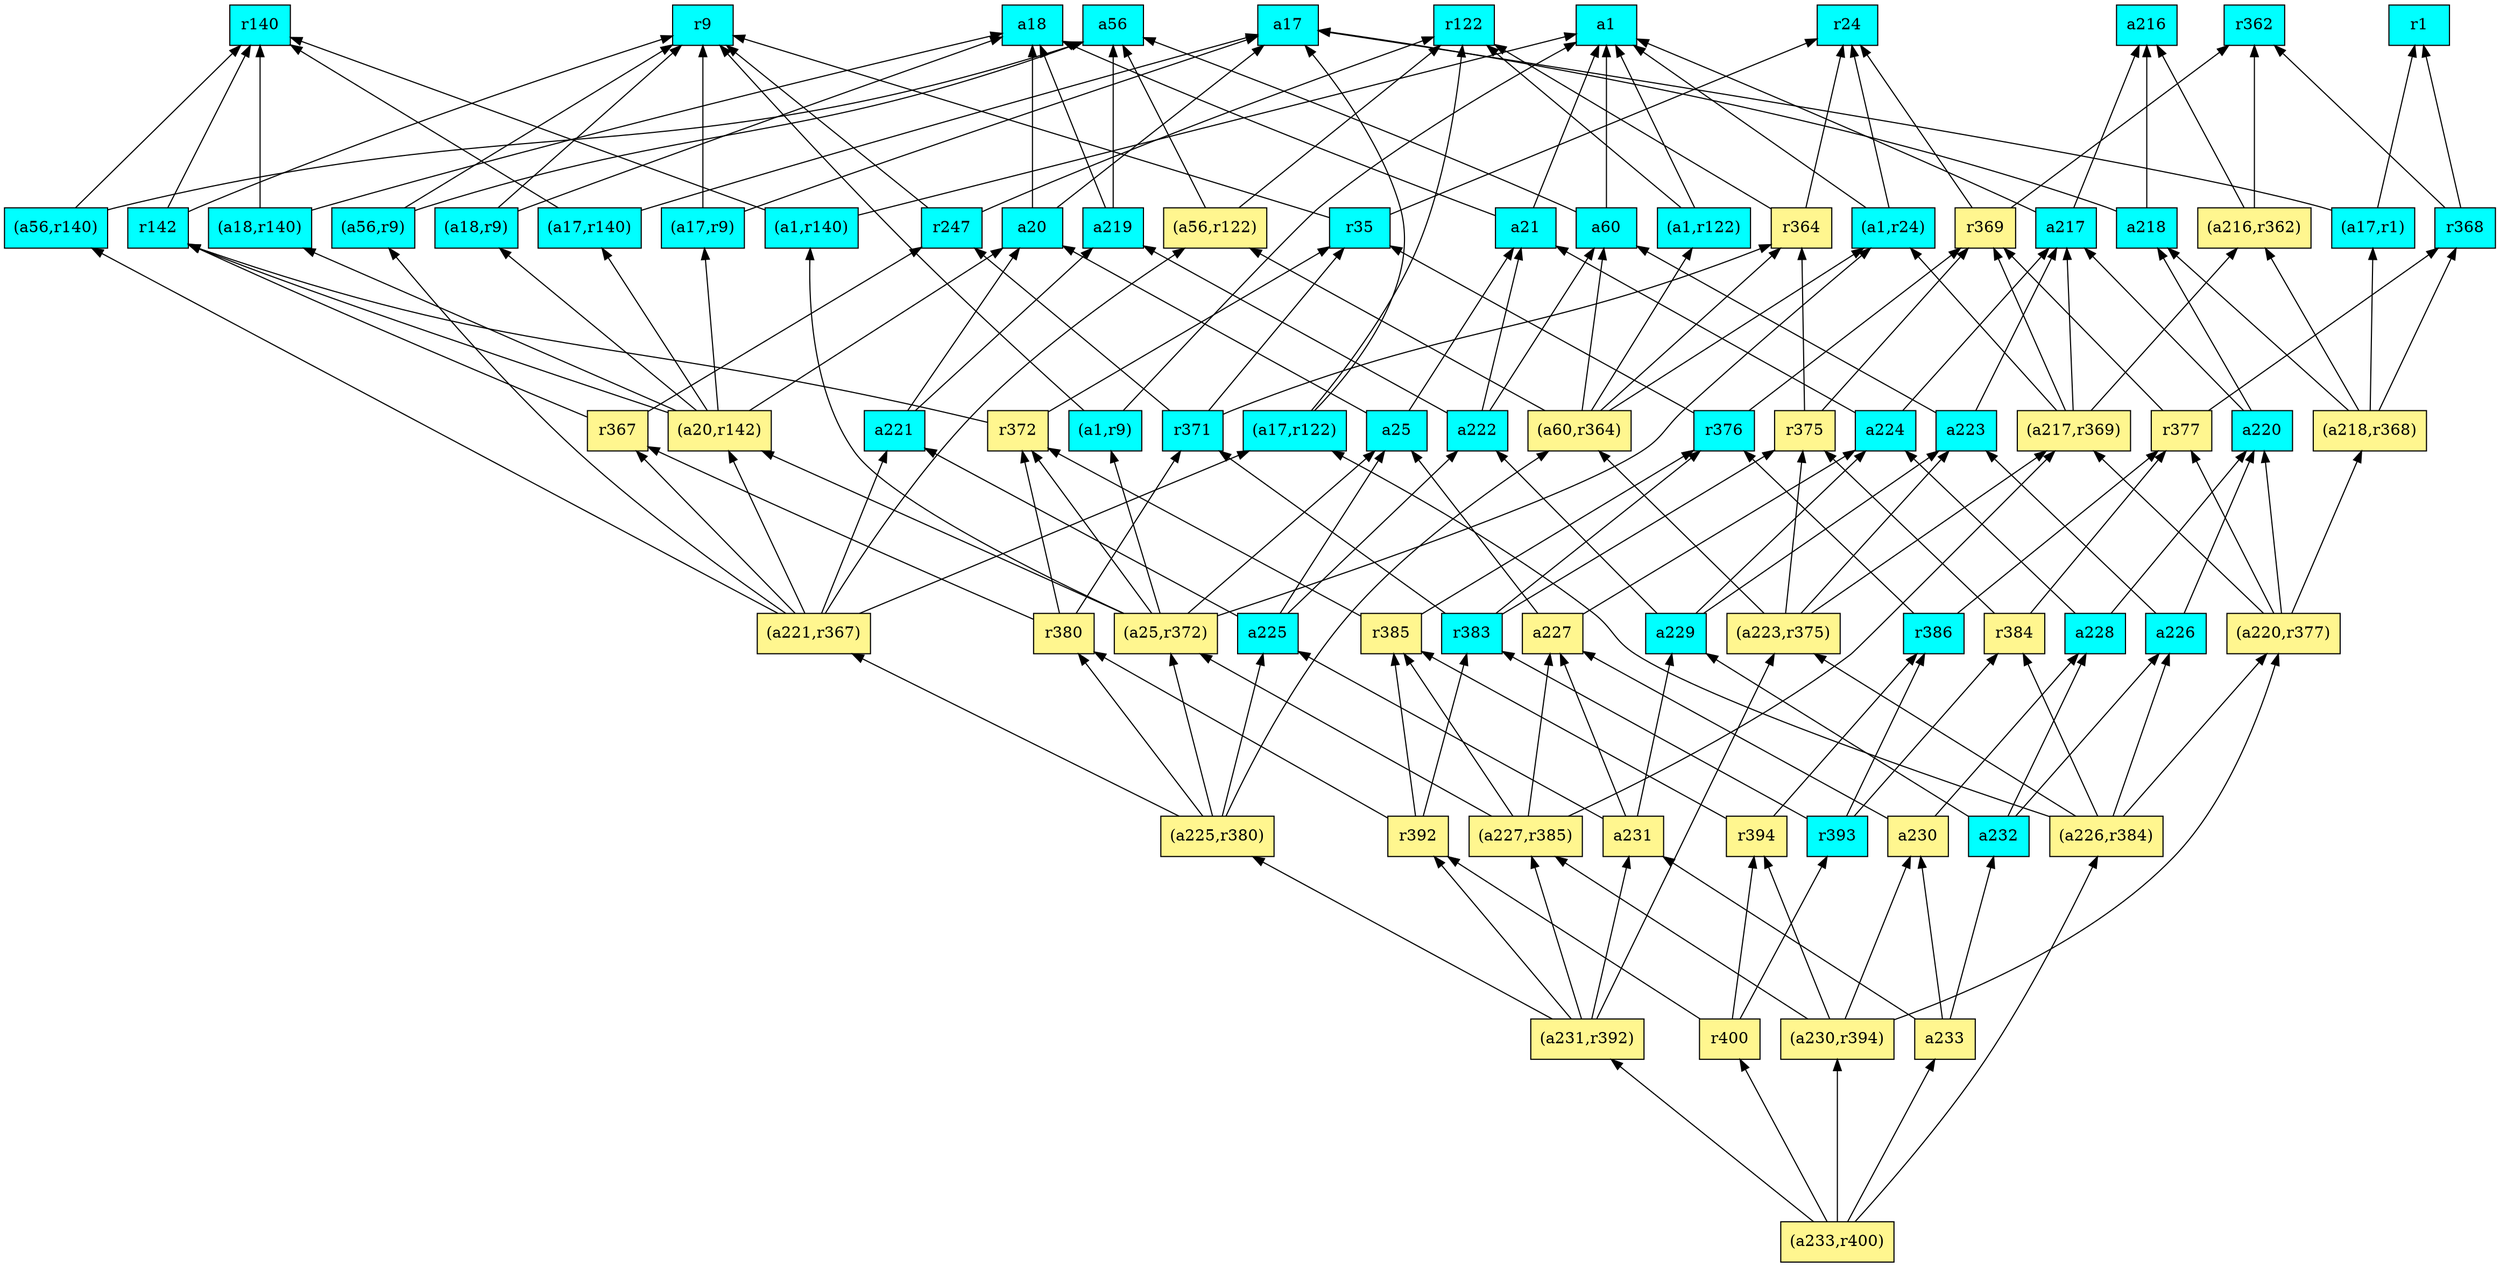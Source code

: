 digraph G {
rankdir=BT;ranksep="2.0";
"(a1,r9)" [shape=record,fillcolor=cyan,style=filled,label="{(a1,r9)}"];
"r400" [shape=record,fillcolor=khaki1,style=filled,label="{r400}"];
"r364" [shape=record,fillcolor=khaki1,style=filled,label="{r364}"];
"r371" [shape=record,fillcolor=cyan,style=filled,label="{r371}"];
"(a217,r369)" [shape=record,fillcolor=khaki1,style=filled,label="{(a217,r369)}"];
"r392" [shape=record,fillcolor=khaki1,style=filled,label="{r392}"];
"a227" [shape=record,fillcolor=khaki1,style=filled,label="{a227}"];
"(a221,r367)" [shape=record,fillcolor=khaki1,style=filled,label="{(a221,r367)}"];
"r375" [shape=record,fillcolor=khaki1,style=filled,label="{r375}"];
"a218" [shape=record,fillcolor=cyan,style=filled,label="{a218}"];
"a220" [shape=record,fillcolor=cyan,style=filled,label="{a220}"];
"(a233,r400)" [shape=record,fillcolor=khaki1,style=filled,label="{(a233,r400)}"];
"a229" [shape=record,fillcolor=cyan,style=filled,label="{a229}"];
"r394" [shape=record,fillcolor=khaki1,style=filled,label="{r394}"];
"r377" [shape=record,fillcolor=khaki1,style=filled,label="{r377}"];
"r24" [shape=record,fillcolor=cyan,style=filled,label="{r24}"];
"a20" [shape=record,fillcolor=cyan,style=filled,label="{a20}"];
"(a56,r9)" [shape=record,fillcolor=cyan,style=filled,label="{(a56,r9)}"];
"r372" [shape=record,fillcolor=khaki1,style=filled,label="{r372}"];
"(a1,r122)" [shape=record,fillcolor=cyan,style=filled,label="{(a1,r122)}"];
"r386" [shape=record,fillcolor=cyan,style=filled,label="{r386}"];
"a228" [shape=record,fillcolor=cyan,style=filled,label="{a228}"];
"a232" [shape=record,fillcolor=cyan,style=filled,label="{a232}"];
"(a220,r377)" [shape=record,fillcolor=khaki1,style=filled,label="{(a220,r377)}"];
"r142" [shape=record,fillcolor=cyan,style=filled,label="{r142}"];
"(a1,r140)" [shape=record,fillcolor=cyan,style=filled,label="{(a1,r140)}"];
"r369" [shape=record,fillcolor=khaki1,style=filled,label="{r369}"];
"a226" [shape=record,fillcolor=cyan,style=filled,label="{a226}"];
"r367" [shape=record,fillcolor=khaki1,style=filled,label="{r367}"];
"a17" [shape=record,fillcolor=cyan,style=filled,label="{a17}"];
"r368" [shape=record,fillcolor=cyan,style=filled,label="{r368}"];
"a25" [shape=record,fillcolor=cyan,style=filled,label="{a25}"];
"a225" [shape=record,fillcolor=cyan,style=filled,label="{a225}"];
"a231" [shape=record,fillcolor=khaki1,style=filled,label="{a231}"];
"r362" [shape=record,fillcolor=cyan,style=filled,label="{r362}"];
"(a1,r24)" [shape=record,fillcolor=cyan,style=filled,label="{(a1,r24)}"];
"(a17,r9)" [shape=record,fillcolor=cyan,style=filled,label="{(a17,r9)}"];
"(a56,r140)" [shape=record,fillcolor=cyan,style=filled,label="{(a56,r140)}"];
"(a223,r375)" [shape=record,fillcolor=khaki1,style=filled,label="{(a223,r375)}"];
"a230" [shape=record,fillcolor=khaki1,style=filled,label="{a230}"];
"(a18,r9)" [shape=record,fillcolor=cyan,style=filled,label="{(a18,r9)}"];
"(a17,r140)" [shape=record,fillcolor=cyan,style=filled,label="{(a17,r140)}"];
"(a56,r122)" [shape=record,fillcolor=khaki1,style=filled,label="{(a56,r122)}"];
"(a25,r372)" [shape=record,fillcolor=khaki1,style=filled,label="{(a25,r372)}"];
"a216" [shape=record,fillcolor=cyan,style=filled,label="{a216}"];
"a221" [shape=record,fillcolor=cyan,style=filled,label="{a221}"];
"a223" [shape=record,fillcolor=cyan,style=filled,label="{a223}"];
"(a226,r384)" [shape=record,fillcolor=khaki1,style=filled,label="{(a226,r384)}"];
"r385" [shape=record,fillcolor=khaki1,style=filled,label="{r385}"];
"a219" [shape=record,fillcolor=cyan,style=filled,label="{a219}"];
"r9" [shape=record,fillcolor=cyan,style=filled,label="{r9}"];
"a21" [shape=record,fillcolor=cyan,style=filled,label="{a21}"];
"(a20,r142)" [shape=record,fillcolor=khaki1,style=filled,label="{(a20,r142)}"];
"a224" [shape=record,fillcolor=cyan,style=filled,label="{a224}"];
"a233" [shape=record,fillcolor=khaki1,style=filled,label="{a233}"];
"(a17,r1)" [shape=record,fillcolor=cyan,style=filled,label="{(a17,r1)}"];
"(a218,r368)" [shape=record,fillcolor=khaki1,style=filled,label="{(a218,r368)}"];
"r384" [shape=record,fillcolor=khaki1,style=filled,label="{r384}"];
"r376" [shape=record,fillcolor=cyan,style=filled,label="{r376}"];
"r122" [shape=record,fillcolor=cyan,style=filled,label="{r122}"];
"r35" [shape=record,fillcolor=cyan,style=filled,label="{r35}"];
"a217" [shape=record,fillcolor=cyan,style=filled,label="{a217}"];
"(a230,r394)" [shape=record,fillcolor=khaki1,style=filled,label="{(a230,r394)}"];
"r383" [shape=record,fillcolor=cyan,style=filled,label="{r383}"];
"(a225,r380)" [shape=record,fillcolor=khaki1,style=filled,label="{(a225,r380)}"];
"(a17,r122)" [shape=record,fillcolor=cyan,style=filled,label="{(a17,r122)}"];
"r380" [shape=record,fillcolor=khaki1,style=filled,label="{r380}"];
"(a60,r364)" [shape=record,fillcolor=khaki1,style=filled,label="{(a60,r364)}"];
"a56" [shape=record,fillcolor=cyan,style=filled,label="{a56}"];
"r247" [shape=record,fillcolor=cyan,style=filled,label="{r247}"];
"a18" [shape=record,fillcolor=cyan,style=filled,label="{a18}"];
"r393" [shape=record,fillcolor=cyan,style=filled,label="{r393}"];
"(a216,r362)" [shape=record,fillcolor=khaki1,style=filled,label="{(a216,r362)}"];
"a1" [shape=record,fillcolor=cyan,style=filled,label="{a1}"];
"(a231,r392)" [shape=record,fillcolor=khaki1,style=filled,label="{(a231,r392)}"];
"r140" [shape=record,fillcolor=cyan,style=filled,label="{r140}"];
"a222" [shape=record,fillcolor=cyan,style=filled,label="{a222}"];
"a60" [shape=record,fillcolor=cyan,style=filled,label="{a60}"];
"(a18,r140)" [shape=record,fillcolor=cyan,style=filled,label="{(a18,r140)}"];
"r1" [shape=record,fillcolor=cyan,style=filled,label="{r1}"];
"(a227,r385)" [shape=record,fillcolor=khaki1,style=filled,label="{(a227,r385)}"];
"(a1,r9)" -> "r9"
"(a1,r9)" -> "a1"
"r400" -> "r392"
"r400" -> "r394"
"r400" -> "r393"
"r364" -> "r122"
"r364" -> "r24"
"r371" -> "r364"
"r371" -> "r35"
"r371" -> "r247"
"(a217,r369)" -> "r369"
"(a217,r369)" -> "a217"
"(a217,r369)" -> "(a1,r24)"
"(a217,r369)" -> "(a216,r362)"
"r392" -> "r380"
"r392" -> "r385"
"r392" -> "r383"
"a227" -> "a25"
"a227" -> "a224"
"(a221,r367)" -> "(a17,r122)"
"(a221,r367)" -> "(a56,r140)"
"(a221,r367)" -> "(a56,r122)"
"(a221,r367)" -> "a221"
"(a221,r367)" -> "r367"
"(a221,r367)" -> "(a56,r9)"
"(a221,r367)" -> "(a20,r142)"
"r375" -> "r364"
"r375" -> "r369"
"a218" -> "a216"
"a218" -> "a17"
"a220" -> "a217"
"a220" -> "a218"
"(a233,r400)" -> "r400"
"(a233,r400)" -> "(a226,r384)"
"(a233,r400)" -> "a233"
"(a233,r400)" -> "(a230,r394)"
"(a233,r400)" -> "(a231,r392)"
"a229" -> "a222"
"a229" -> "a224"
"a229" -> "a223"
"r394" -> "r385"
"r394" -> "r386"
"r377" -> "r369"
"r377" -> "r368"
"a20" -> "a18"
"a20" -> "a17"
"(a56,r9)" -> "r9"
"(a56,r9)" -> "a56"
"r372" -> "r142"
"r372" -> "r35"
"(a1,r122)" -> "a1"
"(a1,r122)" -> "r122"
"r386" -> "r376"
"r386" -> "r377"
"a228" -> "a220"
"a228" -> "a224"
"a232" -> "a226"
"a232" -> "a229"
"a232" -> "a228"
"(a220,r377)" -> "a220"
"(a220,r377)" -> "(a218,r368)"
"(a220,r377)" -> "(a217,r369)"
"(a220,r377)" -> "r377"
"r142" -> "r9"
"r142" -> "r140"
"(a1,r140)" -> "a1"
"(a1,r140)" -> "r140"
"r369" -> "r362"
"r369" -> "r24"
"a226" -> "a220"
"a226" -> "a223"
"r367" -> "r142"
"r367" -> "r247"
"r368" -> "r362"
"r368" -> "r1"
"a25" -> "a20"
"a25" -> "a21"
"a225" -> "a25"
"a225" -> "a222"
"a225" -> "a221"
"a231" -> "a229"
"a231" -> "a225"
"a231" -> "a227"
"(a1,r24)" -> "a1"
"(a1,r24)" -> "r24"
"(a17,r9)" -> "r9"
"(a17,r9)" -> "a17"
"(a56,r140)" -> "a56"
"(a56,r140)" -> "r140"
"(a223,r375)" -> "(a60,r364)"
"(a223,r375)" -> "(a217,r369)"
"(a223,r375)" -> "a223"
"(a223,r375)" -> "r375"
"a230" -> "a227"
"a230" -> "a228"
"(a18,r9)" -> "r9"
"(a18,r9)" -> "a18"
"(a17,r140)" -> "a17"
"(a17,r140)" -> "r140"
"(a56,r122)" -> "r122"
"(a56,r122)" -> "a56"
"(a25,r372)" -> "(a1,r9)"
"(a25,r372)" -> "(a1,r24)"
"(a25,r372)" -> "(a1,r140)"
"(a25,r372)" -> "r372"
"(a25,r372)" -> "a25"
"(a25,r372)" -> "(a20,r142)"
"a221" -> "a20"
"a221" -> "a219"
"a223" -> "a60"
"a223" -> "a217"
"(a226,r384)" -> "(a17,r122)"
"(a226,r384)" -> "r384"
"(a226,r384)" -> "(a223,r375)"
"(a226,r384)" -> "a226"
"(a226,r384)" -> "(a220,r377)"
"r385" -> "r376"
"r385" -> "r372"
"a219" -> "a56"
"a219" -> "a18"
"a21" -> "a1"
"a21" -> "a18"
"(a20,r142)" -> "r142"
"(a20,r142)" -> "(a17,r9)"
"(a20,r142)" -> "a20"
"(a20,r142)" -> "(a18,r140)"
"(a20,r142)" -> "(a18,r9)"
"(a20,r142)" -> "(a17,r140)"
"a224" -> "a217"
"a224" -> "a21"
"a233" -> "a232"
"a233" -> "a231"
"a233" -> "a230"
"(a17,r1)" -> "r1"
"(a17,r1)" -> "a17"
"(a218,r368)" -> "r368"
"(a218,r368)" -> "(a216,r362)"
"(a218,r368)" -> "a218"
"(a218,r368)" -> "(a17,r1)"
"r384" -> "r377"
"r384" -> "r375"
"r376" -> "r369"
"r376" -> "r35"
"r35" -> "r9"
"r35" -> "r24"
"a217" -> "a1"
"a217" -> "a216"
"(a230,r394)" -> "r394"
"(a230,r394)" -> "a230"
"(a230,r394)" -> "(a227,r385)"
"(a230,r394)" -> "(a220,r377)"
"r383" -> "r376"
"r383" -> "r371"
"r383" -> "r375"
"(a225,r380)" -> "(a25,r372)"
"(a225,r380)" -> "r380"
"(a225,r380)" -> "(a60,r364)"
"(a225,r380)" -> "a225"
"(a225,r380)" -> "(a221,r367)"
"(a17,r122)" -> "r122"
"(a17,r122)" -> "a17"
"r380" -> "r372"
"r380" -> "r371"
"r380" -> "r367"
"(a60,r364)" -> "(a1,r24)"
"(a60,r364)" -> "(a56,r122)"
"(a60,r364)" -> "r364"
"(a60,r364)" -> "a60"
"(a60,r364)" -> "(a1,r122)"
"r247" -> "r9"
"r247" -> "r122"
"r393" -> "r384"
"r393" -> "r386"
"r393" -> "r383"
"(a216,r362)" -> "r362"
"(a216,r362)" -> "a216"
"(a231,r392)" -> "r392"
"(a231,r392)" -> "(a225,r380)"
"(a231,r392)" -> "a231"
"(a231,r392)" -> "(a223,r375)"
"(a231,r392)" -> "(a227,r385)"
"a222" -> "a60"
"a222" -> "a219"
"a222" -> "a21"
"a60" -> "a1"
"a60" -> "a56"
"(a18,r140)" -> "a18"
"(a18,r140)" -> "r140"
"(a227,r385)" -> "(a25,r372)"
"(a227,r385)" -> "(a217,r369)"
"(a227,r385)" -> "r385"
"(a227,r385)" -> "a227"
}